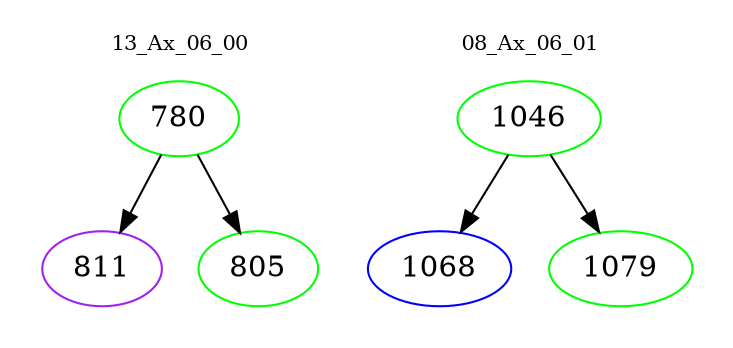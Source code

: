 digraph{
subgraph cluster_0 {
color = white
label = "13_Ax_06_00";
fontsize=10;
T0_780 [label="780", color="green"]
T0_780 -> T0_811 [color="black"]
T0_811 [label="811", color="purple"]
T0_780 -> T0_805 [color="black"]
T0_805 [label="805", color="green"]
}
subgraph cluster_1 {
color = white
label = "08_Ax_06_01";
fontsize=10;
T1_1046 [label="1046", color="green"]
T1_1046 -> T1_1068 [color="black"]
T1_1068 [label="1068", color="blue"]
T1_1046 -> T1_1079 [color="black"]
T1_1079 [label="1079", color="green"]
}
}
